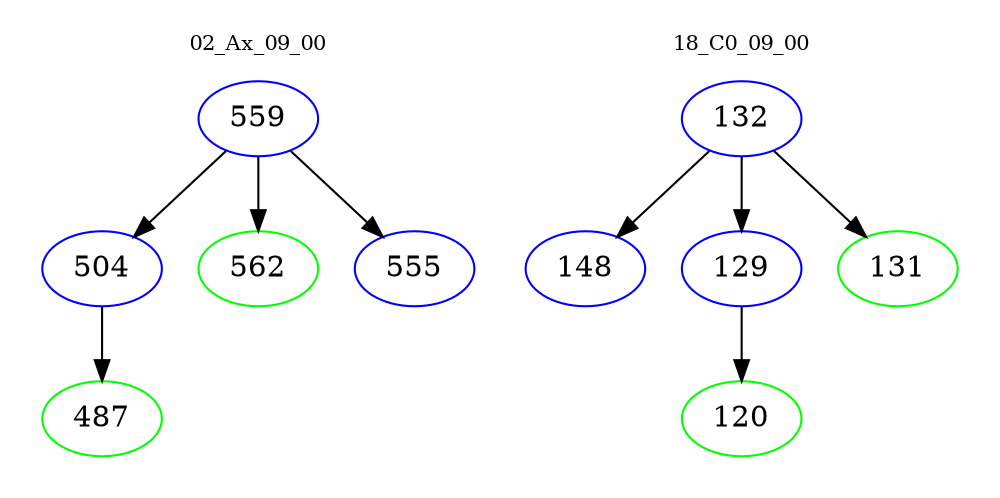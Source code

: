 digraph{
subgraph cluster_0 {
color = white
label = "02_Ax_09_00";
fontsize=10;
T0_559 [label="559", color="blue"]
T0_559 -> T0_504 [color="black"]
T0_504 [label="504", color="blue"]
T0_504 -> T0_487 [color="black"]
T0_487 [label="487", color="green"]
T0_559 -> T0_562 [color="black"]
T0_562 [label="562", color="green"]
T0_559 -> T0_555 [color="black"]
T0_555 [label="555", color="blue"]
}
subgraph cluster_1 {
color = white
label = "18_C0_09_00";
fontsize=10;
T1_132 [label="132", color="blue"]
T1_132 -> T1_148 [color="black"]
T1_148 [label="148", color="blue"]
T1_132 -> T1_129 [color="black"]
T1_129 [label="129", color="blue"]
T1_129 -> T1_120 [color="black"]
T1_120 [label="120", color="green"]
T1_132 -> T1_131 [color="black"]
T1_131 [label="131", color="green"]
}
}
